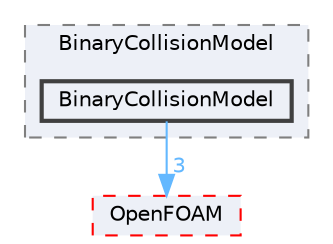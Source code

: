 digraph "src/lagrangian/DSMC/submodels/BinaryCollisionModel/BinaryCollisionModel"
{
 // LATEX_PDF_SIZE
  bgcolor="transparent";
  edge [fontname=Helvetica,fontsize=10,labelfontname=Helvetica,labelfontsize=10];
  node [fontname=Helvetica,fontsize=10,shape=box,height=0.2,width=0.4];
  compound=true
  subgraph clusterdir_5a016b681099220922dbcc745c32c14c {
    graph [ bgcolor="#edf0f7", pencolor="grey50", label="BinaryCollisionModel", fontname=Helvetica,fontsize=10 style="filled,dashed", URL="dir_5a016b681099220922dbcc745c32c14c.html",tooltip=""]
  dir_e23bb4794f849857419d4f5482c38026 [label="BinaryCollisionModel", fillcolor="#edf0f7", color="grey25", style="filled,bold", URL="dir_e23bb4794f849857419d4f5482c38026.html",tooltip=""];
  }
  dir_c5473ff19b20e6ec4dfe5c310b3778a8 [label="OpenFOAM", fillcolor="#edf0f7", color="red", style="filled,dashed", URL="dir_c5473ff19b20e6ec4dfe5c310b3778a8.html",tooltip=""];
  dir_e23bb4794f849857419d4f5482c38026->dir_c5473ff19b20e6ec4dfe5c310b3778a8 [headlabel="3", labeldistance=1.5 headhref="dir_000269_002695.html" href="dir_000269_002695.html" color="steelblue1" fontcolor="steelblue1"];
}
